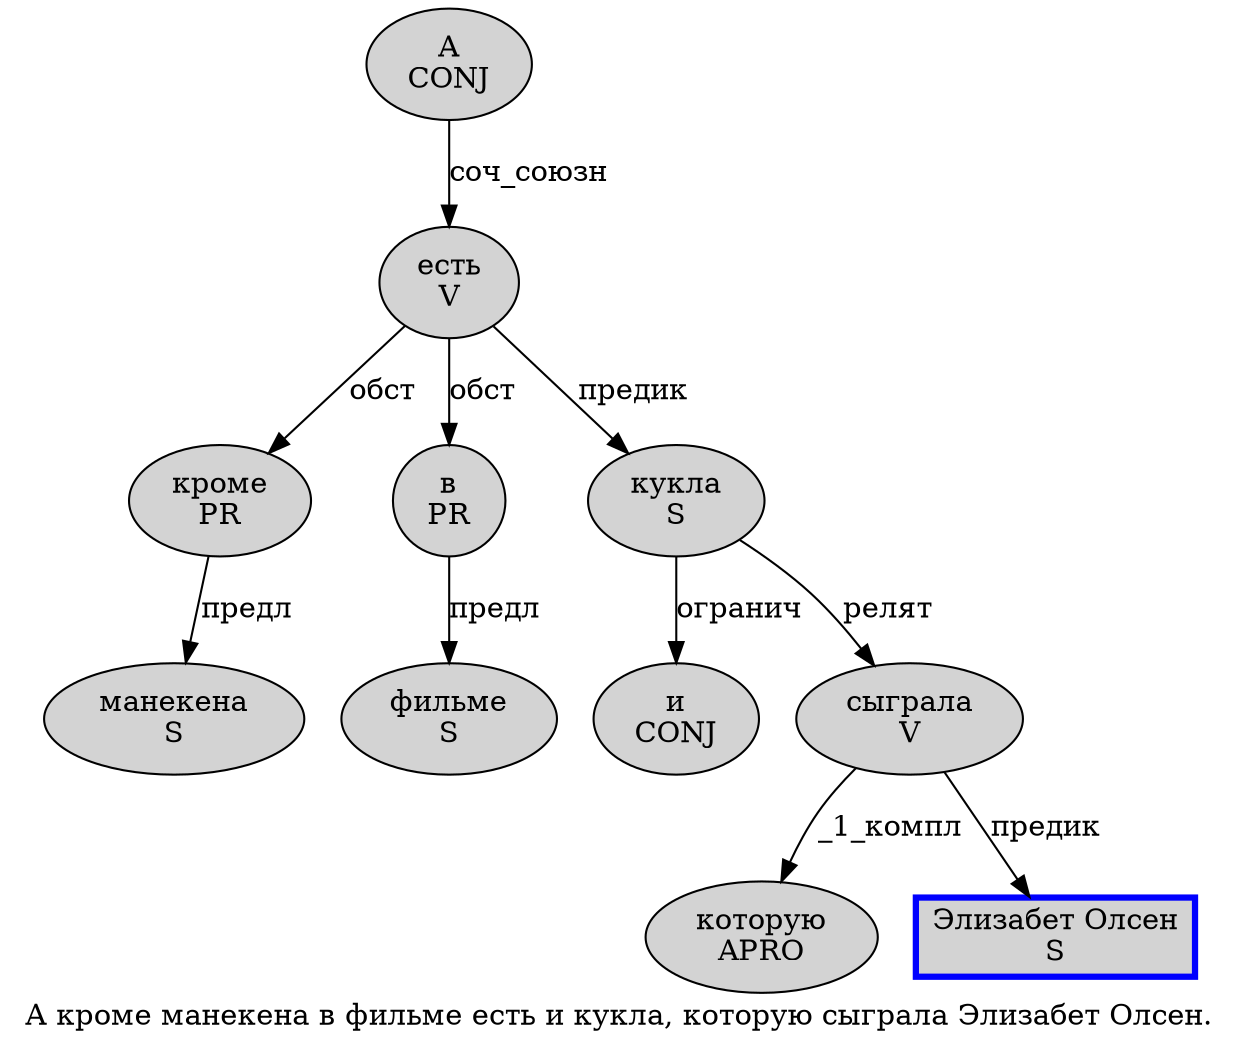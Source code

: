 digraph SENTENCE_4476 {
	graph [label="А кроме манекена в фильме есть и кукла, которую сыграла Элизабет Олсен."]
	node [style=filled]
		0 [label="А
CONJ" color="" fillcolor=lightgray penwidth=1 shape=ellipse]
		1 [label="кроме
PR" color="" fillcolor=lightgray penwidth=1 shape=ellipse]
		2 [label="манекена
S" color="" fillcolor=lightgray penwidth=1 shape=ellipse]
		3 [label="в
PR" color="" fillcolor=lightgray penwidth=1 shape=ellipse]
		4 [label="фильме
S" color="" fillcolor=lightgray penwidth=1 shape=ellipse]
		5 [label="есть
V" color="" fillcolor=lightgray penwidth=1 shape=ellipse]
		6 [label="и
CONJ" color="" fillcolor=lightgray penwidth=1 shape=ellipse]
		7 [label="кукла
S" color="" fillcolor=lightgray penwidth=1 shape=ellipse]
		9 [label="которую
APRO" color="" fillcolor=lightgray penwidth=1 shape=ellipse]
		10 [label="сыграла
V" color="" fillcolor=lightgray penwidth=1 shape=ellipse]
		11 [label="Элизабет Олсен
S" color=blue fillcolor=lightgray penwidth=3 shape=box]
			5 -> 1 [label="обст"]
			5 -> 3 [label="обст"]
			5 -> 7 [label="предик"]
			3 -> 4 [label="предл"]
			7 -> 6 [label="огранич"]
			7 -> 10 [label="релят"]
			10 -> 9 [label="_1_компл"]
			10 -> 11 [label="предик"]
			1 -> 2 [label="предл"]
			0 -> 5 [label="соч_союзн"]
}